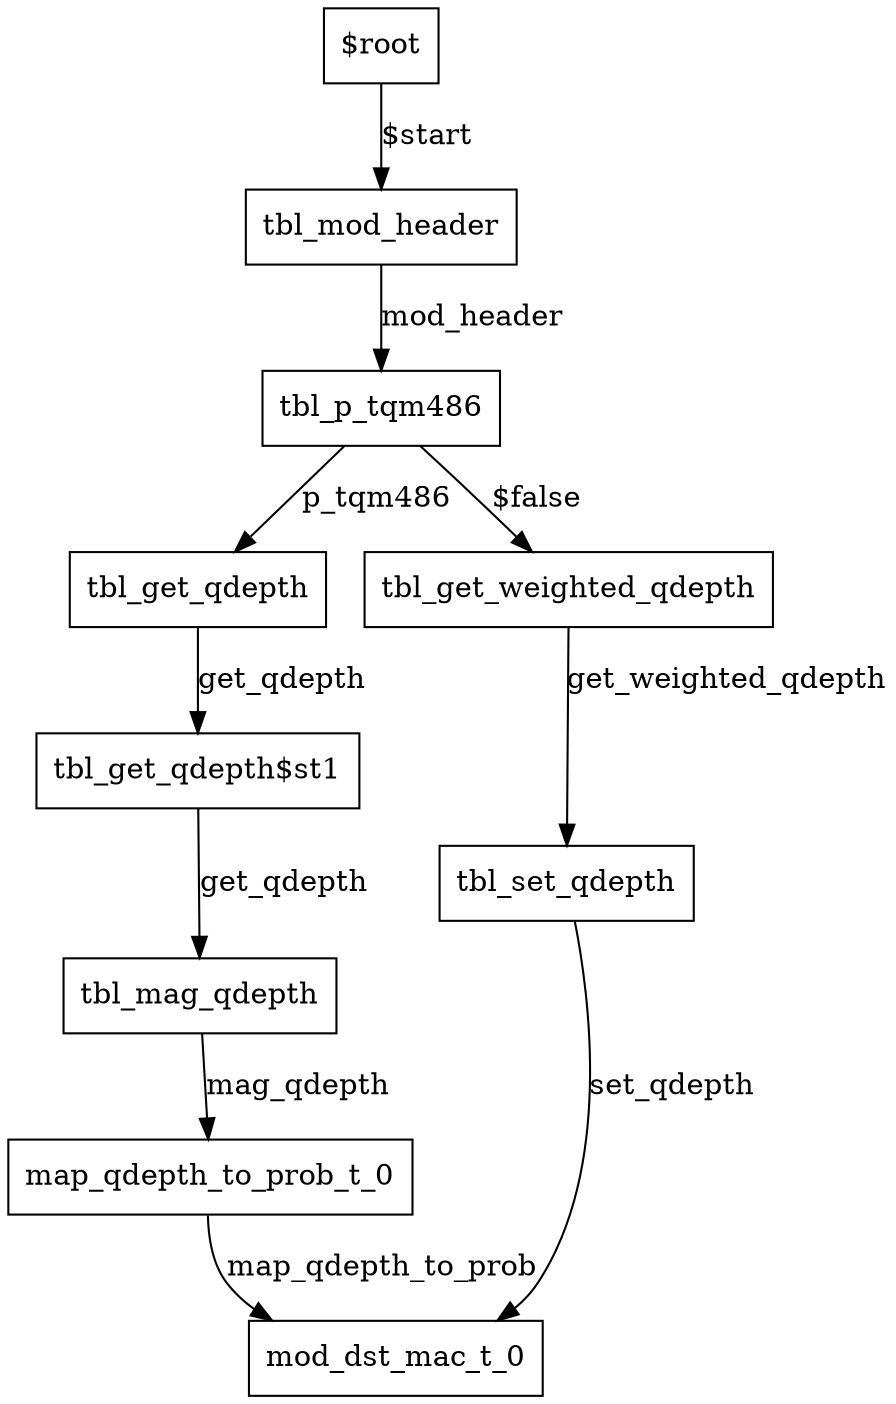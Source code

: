 digraph egress {
0 [label="$root" shape=box color="black"];
9 [label="map_qdepth_to_prob_t_0" shape=box color="black"];
6 [label="mod_dst_mac_t_0" shape=box color="black"];
3 [label="tbl_get_qdepth" shape=box color="black"];
7 [label="tbl_get_qdepth$st1" shape=box color="black"];
4 [label="tbl_get_weighted_qdepth" shape=box color="black"];
8 [label="tbl_mag_qdepth" shape=box color="black"];
1 [label="tbl_mod_header" shape=box color="black"];
2 [label="tbl_p_tqm486" shape=box color="black"];
5 [label="tbl_set_qdepth" shape=box color="black"];
0-> 1 [label="$start" color="black"];
9-> 6 [label="map_qdepth_to_prob" color="black"];
3-> 7 [label="get_qdepth" color="black"];
7-> 8 [label="get_qdepth" color="black"];
4-> 5 [label="get_weighted_qdepth" color="black"];
8-> 9 [label="mag_qdepth" color="black"];
1-> 2 [label="mod_header" color="black"];
2-> 3 [label="p_tqm486" color="black"];
2-> 4 [label="$false" color="black"];
5-> 6 [label="set_qdepth" color="black"];
}
